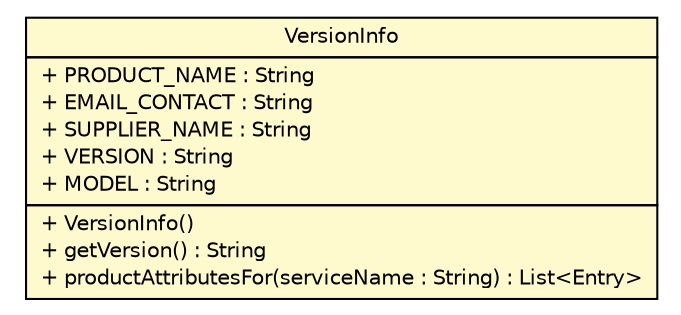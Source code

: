 #!/usr/local/bin/dot
#
# Class diagram 
# Generated by UMLGraph version R5_6 (http://www.umlgraph.org/)
#

digraph G {
	edge [fontname="Helvetica",fontsize=10,labelfontname="Helvetica",labelfontsize=10];
	node [fontname="Helvetica",fontsize=10,shape=plaintext];
	nodesep=0.25;
	ranksep=0.5;
	// sorcer.jini.lookup.entry.VersionInfo
	c370641 [label=<<table title="sorcer.jini.lookup.entry.VersionInfo" border="0" cellborder="1" cellspacing="0" cellpadding="2" port="p" bgcolor="lemonChiffon" href="./VersionInfo.html">
		<tr><td><table border="0" cellspacing="0" cellpadding="1">
<tr><td align="center" balign="center"> VersionInfo </td></tr>
		</table></td></tr>
		<tr><td><table border="0" cellspacing="0" cellpadding="1">
<tr><td align="left" balign="left"> + PRODUCT_NAME : String </td></tr>
<tr><td align="left" balign="left"> + EMAIL_CONTACT : String </td></tr>
<tr><td align="left" balign="left"> + SUPPLIER_NAME : String </td></tr>
<tr><td align="left" balign="left"> + VERSION : String </td></tr>
<tr><td align="left" balign="left"> + MODEL : String </td></tr>
		</table></td></tr>
		<tr><td><table border="0" cellspacing="0" cellpadding="1">
<tr><td align="left" balign="left"> + VersionInfo() </td></tr>
<tr><td align="left" balign="left"> + getVersion() : String </td></tr>
<tr><td align="left" balign="left"> + productAttributesFor(serviceName : String) : List&lt;Entry&gt; </td></tr>
		</table></td></tr>
		</table>>, URL="./VersionInfo.html", fontname="Helvetica", fontcolor="black", fontsize=10.0];
}

